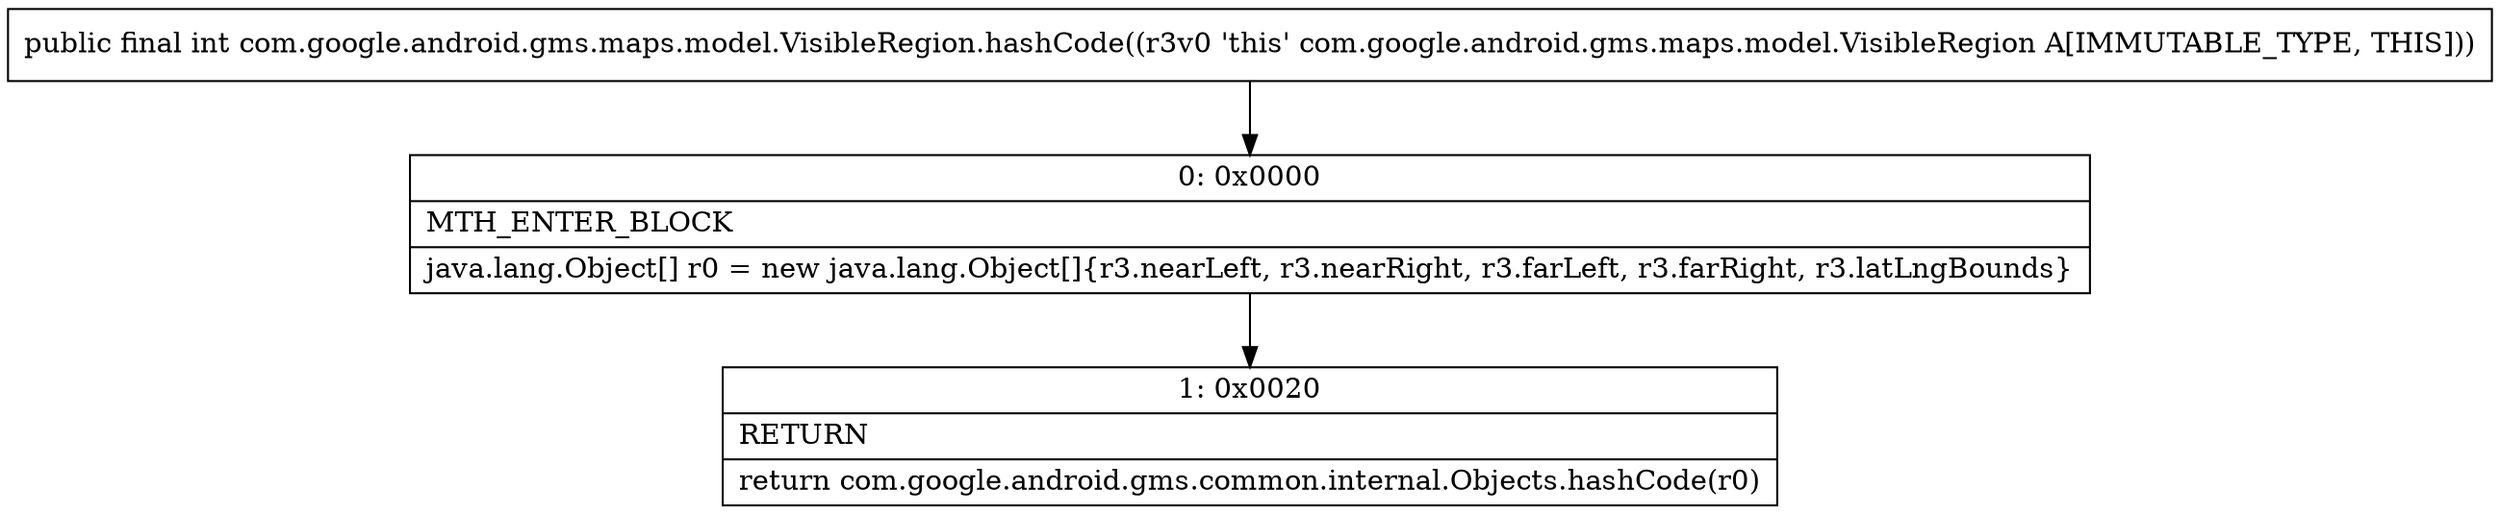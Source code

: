 digraph "CFG forcom.google.android.gms.maps.model.VisibleRegion.hashCode()I" {
Node_0 [shape=record,label="{0\:\ 0x0000|MTH_ENTER_BLOCK\l|java.lang.Object[] r0 = new java.lang.Object[]\{r3.nearLeft, r3.nearRight, r3.farLeft, r3.farRight, r3.latLngBounds\}\l}"];
Node_1 [shape=record,label="{1\:\ 0x0020|RETURN\l|return com.google.android.gms.common.internal.Objects.hashCode(r0)\l}"];
MethodNode[shape=record,label="{public final int com.google.android.gms.maps.model.VisibleRegion.hashCode((r3v0 'this' com.google.android.gms.maps.model.VisibleRegion A[IMMUTABLE_TYPE, THIS])) }"];
MethodNode -> Node_0;
Node_0 -> Node_1;
}

